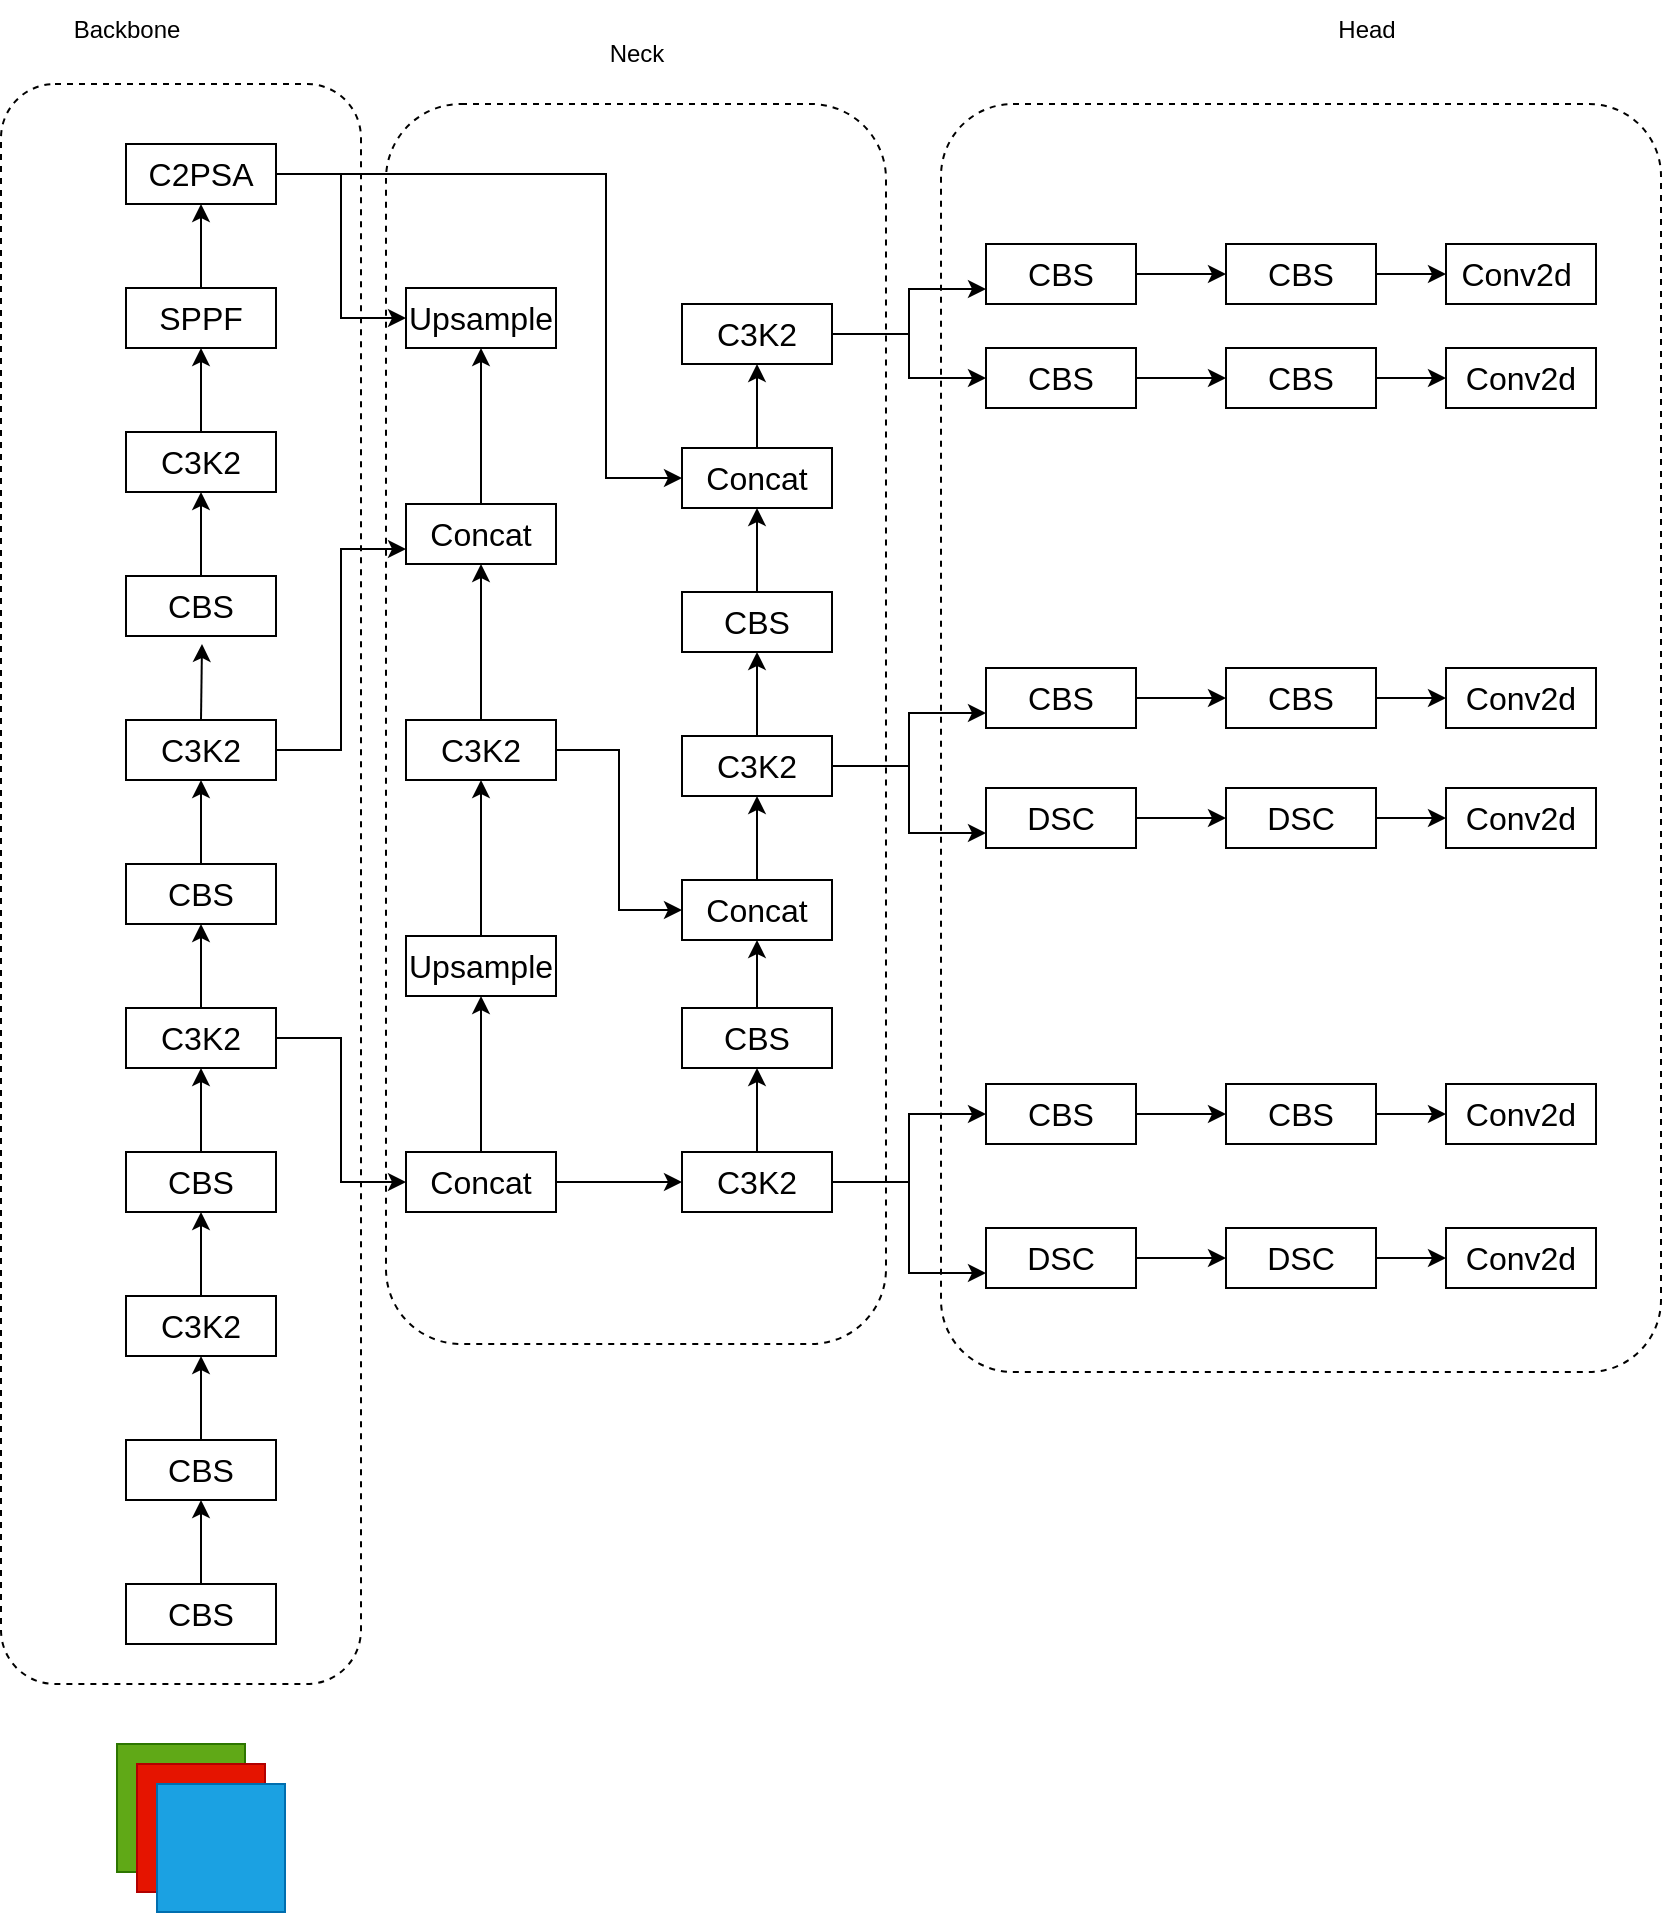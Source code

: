<mxfile version="26.0.16">
  <diagram name="第 1 页" id="ourI1YcCHOoMs6YP5m4L">
    <mxGraphModel dx="867" dy="1391" grid="1" gridSize="10" guides="1" tooltips="1" connect="1" arrows="1" fold="1" page="1" pageScale="1" pageWidth="827" pageHeight="1169" math="0" shadow="0">
      <root>
        <mxCell id="0" />
        <mxCell id="1" parent="0" />
        <mxCell id="wW0475eGNuNr2B9IRAAF-134" value="" style="rounded=1;whiteSpace=wrap;html=1;fillColor=none;dashed=1;arcSize=10;" vertex="1" parent="1">
          <mxGeometry x="487.5" y="220" width="360" height="634" as="geometry" />
        </mxCell>
        <mxCell id="wW0475eGNuNr2B9IRAAF-133" value="" style="rounded=1;whiteSpace=wrap;html=1;fillColor=none;dashed=1;" vertex="1" parent="1">
          <mxGeometry x="210" y="220" width="250" height="620" as="geometry" />
        </mxCell>
        <mxCell id="wW0475eGNuNr2B9IRAAF-23" value="" style="rounded=1;whiteSpace=wrap;html=1;fillColor=none;dashed=1;" vertex="1" parent="1">
          <mxGeometry x="17.5" y="210" width="180" height="800" as="geometry" />
        </mxCell>
        <mxCell id="wW0475eGNuNr2B9IRAAF-55" style="edgeStyle=orthogonalEdgeStyle;rounded=0;orthogonalLoop=1;jettySize=auto;html=1;entryX=0;entryY=0.5;entryDx=0;entryDy=0;" edge="1" parent="1" source="wW0475eGNuNr2B9IRAAF-1" target="wW0475eGNuNr2B9IRAAF-24">
          <mxGeometry relative="1" as="geometry" />
        </mxCell>
        <mxCell id="wW0475eGNuNr2B9IRAAF-56" style="edgeStyle=orthogonalEdgeStyle;rounded=0;orthogonalLoop=1;jettySize=auto;html=1;entryX=0;entryY=0.5;entryDx=0;entryDy=0;" edge="1" parent="1" source="wW0475eGNuNr2B9IRAAF-1" target="wW0475eGNuNr2B9IRAAF-47">
          <mxGeometry relative="1" as="geometry">
            <Array as="points">
              <mxPoint x="320" y="255" />
              <mxPoint x="320" y="407" />
            </Array>
          </mxGeometry>
        </mxCell>
        <mxCell id="wW0475eGNuNr2B9IRAAF-1" value="C2PSA" style="rounded=0;whiteSpace=wrap;html=1;fontSize=16;" vertex="1" parent="1">
          <mxGeometry x="80" y="240" width="75" height="30" as="geometry" />
        </mxCell>
        <mxCell id="wW0475eGNuNr2B9IRAAF-21" value="" style="edgeStyle=orthogonalEdgeStyle;rounded=0;orthogonalLoop=1;jettySize=auto;html=1;" edge="1" parent="1" source="wW0475eGNuNr2B9IRAAF-2" target="wW0475eGNuNr2B9IRAAF-1">
          <mxGeometry relative="1" as="geometry" />
        </mxCell>
        <mxCell id="wW0475eGNuNr2B9IRAAF-2" value="SPPF" style="rounded=0;whiteSpace=wrap;html=1;fontSize=16;" vertex="1" parent="1">
          <mxGeometry x="80" y="312" width="75" height="30" as="geometry" />
        </mxCell>
        <mxCell id="wW0475eGNuNr2B9IRAAF-20" value="" style="edgeStyle=orthogonalEdgeStyle;rounded=0;orthogonalLoop=1;jettySize=auto;html=1;" edge="1" parent="1" source="wW0475eGNuNr2B9IRAAF-3" target="wW0475eGNuNr2B9IRAAF-2">
          <mxGeometry relative="1" as="geometry" />
        </mxCell>
        <mxCell id="wW0475eGNuNr2B9IRAAF-3" value="C3K2" style="rounded=0;whiteSpace=wrap;html=1;fontSize=16;" vertex="1" parent="1">
          <mxGeometry x="80" y="384" width="75" height="30" as="geometry" />
        </mxCell>
        <mxCell id="wW0475eGNuNr2B9IRAAF-19" value="" style="edgeStyle=orthogonalEdgeStyle;rounded=0;orthogonalLoop=1;jettySize=auto;html=1;" edge="1" parent="1" source="wW0475eGNuNr2B9IRAAF-4" target="wW0475eGNuNr2B9IRAAF-3">
          <mxGeometry relative="1" as="geometry" />
        </mxCell>
        <mxCell id="wW0475eGNuNr2B9IRAAF-4" value="CBS" style="rounded=0;whiteSpace=wrap;html=1;fontSize=16;" vertex="1" parent="1">
          <mxGeometry x="80" y="456" width="75" height="30" as="geometry" />
        </mxCell>
        <mxCell id="wW0475eGNuNr2B9IRAAF-18" style="edgeStyle=orthogonalEdgeStyle;rounded=0;orthogonalLoop=1;jettySize=auto;html=1;exitX=0.5;exitY=0;exitDx=0;exitDy=0;" edge="1" parent="1" source="wW0475eGNuNr2B9IRAAF-5">
          <mxGeometry relative="1" as="geometry">
            <mxPoint x="118" y="490" as="targetPoint" />
          </mxGeometry>
        </mxCell>
        <mxCell id="wW0475eGNuNr2B9IRAAF-54" style="edgeStyle=orthogonalEdgeStyle;rounded=0;orthogonalLoop=1;jettySize=auto;html=1;entryX=0;entryY=0.75;entryDx=0;entryDy=0;" edge="1" parent="1" source="wW0475eGNuNr2B9IRAAF-5" target="wW0475eGNuNr2B9IRAAF-26">
          <mxGeometry relative="1" as="geometry" />
        </mxCell>
        <mxCell id="wW0475eGNuNr2B9IRAAF-5" value="C3K2" style="rounded=0;whiteSpace=wrap;html=1;fontSize=16;" vertex="1" parent="1">
          <mxGeometry x="80" y="528" width="75" height="30" as="geometry" />
        </mxCell>
        <mxCell id="wW0475eGNuNr2B9IRAAF-17" style="edgeStyle=orthogonalEdgeStyle;rounded=0;orthogonalLoop=1;jettySize=auto;html=1;exitX=0.5;exitY=0;exitDx=0;exitDy=0;" edge="1" parent="1" source="wW0475eGNuNr2B9IRAAF-6" target="wW0475eGNuNr2B9IRAAF-5">
          <mxGeometry relative="1" as="geometry" />
        </mxCell>
        <mxCell id="wW0475eGNuNr2B9IRAAF-6" value="CBS" style="rounded=0;whiteSpace=wrap;html=1;fontSize=16;" vertex="1" parent="1">
          <mxGeometry x="80" y="600" width="75" height="30" as="geometry" />
        </mxCell>
        <mxCell id="wW0475eGNuNr2B9IRAAF-16" style="edgeStyle=orthogonalEdgeStyle;rounded=0;orthogonalLoop=1;jettySize=auto;html=1;exitX=0.5;exitY=0;exitDx=0;exitDy=0;entryX=0.5;entryY=1;entryDx=0;entryDy=0;" edge="1" parent="1" source="wW0475eGNuNr2B9IRAAF-7" target="wW0475eGNuNr2B9IRAAF-6">
          <mxGeometry relative="1" as="geometry" />
        </mxCell>
        <mxCell id="wW0475eGNuNr2B9IRAAF-53" style="edgeStyle=orthogonalEdgeStyle;rounded=0;orthogonalLoop=1;jettySize=auto;html=1;exitX=1;exitY=0.5;exitDx=0;exitDy=0;entryX=0;entryY=0.5;entryDx=0;entryDy=0;" edge="1" parent="1" source="wW0475eGNuNr2B9IRAAF-7" target="wW0475eGNuNr2B9IRAAF-36">
          <mxGeometry relative="1" as="geometry" />
        </mxCell>
        <mxCell id="wW0475eGNuNr2B9IRAAF-7" value="C3K2" style="rounded=0;whiteSpace=wrap;html=1;fontSize=16;" vertex="1" parent="1">
          <mxGeometry x="80" y="672" width="75" height="30" as="geometry" />
        </mxCell>
        <mxCell id="wW0475eGNuNr2B9IRAAF-15" style="edgeStyle=orthogonalEdgeStyle;rounded=0;orthogonalLoop=1;jettySize=auto;html=1;exitX=0.5;exitY=0;exitDx=0;exitDy=0;entryX=0.5;entryY=1;entryDx=0;entryDy=0;" edge="1" parent="1" source="wW0475eGNuNr2B9IRAAF-8" target="wW0475eGNuNr2B9IRAAF-7">
          <mxGeometry relative="1" as="geometry" />
        </mxCell>
        <mxCell id="wW0475eGNuNr2B9IRAAF-8" value="CBS" style="rounded=0;whiteSpace=wrap;html=1;fontSize=16;" vertex="1" parent="1">
          <mxGeometry x="80" y="744" width="75" height="30" as="geometry" />
        </mxCell>
        <mxCell id="wW0475eGNuNr2B9IRAAF-14" style="edgeStyle=orthogonalEdgeStyle;rounded=0;orthogonalLoop=1;jettySize=auto;html=1;exitX=0.5;exitY=0;exitDx=0;exitDy=0;entryX=0.5;entryY=1;entryDx=0;entryDy=0;" edge="1" parent="1" source="wW0475eGNuNr2B9IRAAF-9" target="wW0475eGNuNr2B9IRAAF-8">
          <mxGeometry relative="1" as="geometry" />
        </mxCell>
        <mxCell id="wW0475eGNuNr2B9IRAAF-9" value="C3K2" style="rounded=0;whiteSpace=wrap;html=1;fontSize=16;" vertex="1" parent="1">
          <mxGeometry x="80" y="816" width="75" height="30" as="geometry" />
        </mxCell>
        <mxCell id="wW0475eGNuNr2B9IRAAF-13" style="edgeStyle=orthogonalEdgeStyle;rounded=0;orthogonalLoop=1;jettySize=auto;html=1;exitX=0.5;exitY=0;exitDx=0;exitDy=0;entryX=0.5;entryY=1;entryDx=0;entryDy=0;" edge="1" parent="1" source="wW0475eGNuNr2B9IRAAF-10" target="wW0475eGNuNr2B9IRAAF-9">
          <mxGeometry relative="1" as="geometry" />
        </mxCell>
        <mxCell id="wW0475eGNuNr2B9IRAAF-10" value="CBS" style="rounded=0;whiteSpace=wrap;html=1;fontSize=16;" vertex="1" parent="1">
          <mxGeometry x="80" y="888" width="75" height="30" as="geometry" />
        </mxCell>
        <mxCell id="wW0475eGNuNr2B9IRAAF-12" style="edgeStyle=orthogonalEdgeStyle;rounded=0;orthogonalLoop=1;jettySize=auto;html=1;exitX=0.5;exitY=0;exitDx=0;exitDy=0;entryX=0.5;entryY=1;entryDx=0;entryDy=0;" edge="1" parent="1" source="wW0475eGNuNr2B9IRAAF-11" target="wW0475eGNuNr2B9IRAAF-10">
          <mxGeometry relative="1" as="geometry" />
        </mxCell>
        <mxCell id="wW0475eGNuNr2B9IRAAF-11" value="CBS" style="rounded=0;whiteSpace=wrap;html=1;fontSize=16;" vertex="1" parent="1">
          <mxGeometry x="80" y="960" width="75" height="30" as="geometry" />
        </mxCell>
        <mxCell id="wW0475eGNuNr2B9IRAAF-24" value="Upsample" style="rounded=0;whiteSpace=wrap;html=1;fontSize=16;" vertex="1" parent="1">
          <mxGeometry x="220" y="312" width="75" height="30" as="geometry" />
        </mxCell>
        <mxCell id="wW0475eGNuNr2B9IRAAF-25" value="" style="edgeStyle=orthogonalEdgeStyle;rounded=0;orthogonalLoop=1;jettySize=auto;html=1;" edge="1" parent="1" source="wW0475eGNuNr2B9IRAAF-26" target="wW0475eGNuNr2B9IRAAF-24">
          <mxGeometry relative="1" as="geometry" />
        </mxCell>
        <mxCell id="wW0475eGNuNr2B9IRAAF-26" value="Concat" style="rounded=0;whiteSpace=wrap;html=1;fontSize=16;" vertex="1" parent="1">
          <mxGeometry x="220" y="420" width="75" height="30" as="geometry" />
        </mxCell>
        <mxCell id="wW0475eGNuNr2B9IRAAF-125" style="edgeStyle=orthogonalEdgeStyle;rounded=0;orthogonalLoop=1;jettySize=auto;html=1;entryX=0.5;entryY=1;entryDx=0;entryDy=0;" edge="1" parent="1" source="wW0475eGNuNr2B9IRAAF-28" target="wW0475eGNuNr2B9IRAAF-30">
          <mxGeometry relative="1" as="geometry" />
        </mxCell>
        <mxCell id="wW0475eGNuNr2B9IRAAF-28" value="CBS" style="rounded=0;whiteSpace=wrap;html=1;fontSize=16;" vertex="1" parent="1">
          <mxGeometry x="358" y="672" width="75" height="30" as="geometry" />
        </mxCell>
        <mxCell id="wW0475eGNuNr2B9IRAAF-120" value="" style="edgeStyle=orthogonalEdgeStyle;rounded=0;orthogonalLoop=1;jettySize=auto;html=1;" edge="1" parent="1" source="wW0475eGNuNr2B9IRAAF-30" target="wW0475eGNuNr2B9IRAAF-51">
          <mxGeometry relative="1" as="geometry" />
        </mxCell>
        <mxCell id="wW0475eGNuNr2B9IRAAF-30" value="Concat" style="rounded=0;whiteSpace=wrap;html=1;fontSize=16;" vertex="1" parent="1">
          <mxGeometry x="358" y="608" width="75" height="30" as="geometry" />
        </mxCell>
        <mxCell id="wW0475eGNuNr2B9IRAAF-31" style="edgeStyle=orthogonalEdgeStyle;rounded=0;orthogonalLoop=1;jettySize=auto;html=1;exitX=0.5;exitY=0;exitDx=0;exitDy=0;entryX=0.5;entryY=1;entryDx=0;entryDy=0;" edge="1" parent="1" source="wW0475eGNuNr2B9IRAAF-32" target="wW0475eGNuNr2B9IRAAF-26">
          <mxGeometry relative="1" as="geometry">
            <mxPoint x="258" y="562" as="targetPoint" />
          </mxGeometry>
        </mxCell>
        <mxCell id="wW0475eGNuNr2B9IRAAF-57" style="edgeStyle=orthogonalEdgeStyle;rounded=0;orthogonalLoop=1;jettySize=auto;html=1;entryX=0;entryY=0.5;entryDx=0;entryDy=0;" edge="1" parent="1" source="wW0475eGNuNr2B9IRAAF-32" target="wW0475eGNuNr2B9IRAAF-30">
          <mxGeometry relative="1" as="geometry" />
        </mxCell>
        <mxCell id="wW0475eGNuNr2B9IRAAF-32" value="C3K2" style="rounded=0;whiteSpace=wrap;html=1;fontSize=16;" vertex="1" parent="1">
          <mxGeometry x="220" y="528" width="75" height="30" as="geometry" />
        </mxCell>
        <mxCell id="wW0475eGNuNr2B9IRAAF-33" style="edgeStyle=orthogonalEdgeStyle;rounded=0;orthogonalLoop=1;jettySize=auto;html=1;exitX=0.5;exitY=0;exitDx=0;exitDy=0;" edge="1" parent="1" source="wW0475eGNuNr2B9IRAAF-34" target="wW0475eGNuNr2B9IRAAF-32">
          <mxGeometry relative="1" as="geometry" />
        </mxCell>
        <mxCell id="wW0475eGNuNr2B9IRAAF-34" value="Upsample" style="rounded=0;whiteSpace=wrap;html=1;fontSize=16;" vertex="1" parent="1">
          <mxGeometry x="220" y="636" width="75" height="30" as="geometry" />
        </mxCell>
        <mxCell id="wW0475eGNuNr2B9IRAAF-35" style="edgeStyle=orthogonalEdgeStyle;rounded=0;orthogonalLoop=1;jettySize=auto;html=1;exitX=0.5;exitY=0;exitDx=0;exitDy=0;entryX=0.5;entryY=1;entryDx=0;entryDy=0;" edge="1" parent="1" source="wW0475eGNuNr2B9IRAAF-36" target="wW0475eGNuNr2B9IRAAF-34">
          <mxGeometry relative="1" as="geometry" />
        </mxCell>
        <mxCell id="wW0475eGNuNr2B9IRAAF-60" style="edgeStyle=orthogonalEdgeStyle;rounded=0;orthogonalLoop=1;jettySize=auto;html=1;entryX=0;entryY=0.5;entryDx=0;entryDy=0;" edge="1" parent="1" source="wW0475eGNuNr2B9IRAAF-36" target="wW0475eGNuNr2B9IRAAF-52">
          <mxGeometry relative="1" as="geometry" />
        </mxCell>
        <mxCell id="wW0475eGNuNr2B9IRAAF-36" value="Concat" style="rounded=0;whiteSpace=wrap;html=1;fontSize=16;" vertex="1" parent="1">
          <mxGeometry x="220" y="744" width="75" height="30" as="geometry" />
        </mxCell>
        <mxCell id="wW0475eGNuNr2B9IRAAF-116" style="edgeStyle=orthogonalEdgeStyle;rounded=0;orthogonalLoop=1;jettySize=auto;html=1;entryX=0;entryY=0.75;entryDx=0;entryDy=0;" edge="1" parent="1" source="wW0475eGNuNr2B9IRAAF-45" target="wW0475eGNuNr2B9IRAAF-61">
          <mxGeometry relative="1" as="geometry" />
        </mxCell>
        <mxCell id="wW0475eGNuNr2B9IRAAF-117" style="edgeStyle=orthogonalEdgeStyle;rounded=0;orthogonalLoop=1;jettySize=auto;html=1;" edge="1" parent="1" source="wW0475eGNuNr2B9IRAAF-45" target="wW0475eGNuNr2B9IRAAF-92">
          <mxGeometry relative="1" as="geometry" />
        </mxCell>
        <mxCell id="wW0475eGNuNr2B9IRAAF-45" value="C3K2" style="rounded=0;whiteSpace=wrap;html=1;fontSize=16;" vertex="1" parent="1">
          <mxGeometry x="358" y="320" width="75" height="30" as="geometry" />
        </mxCell>
        <mxCell id="wW0475eGNuNr2B9IRAAF-46" style="edgeStyle=orthogonalEdgeStyle;rounded=0;orthogonalLoop=1;jettySize=auto;html=1;exitX=0.5;exitY=0;exitDx=0;exitDy=0;entryX=0.5;entryY=1;entryDx=0;entryDy=0;" edge="1" parent="1" source="wW0475eGNuNr2B9IRAAF-47" target="wW0475eGNuNr2B9IRAAF-45">
          <mxGeometry relative="1" as="geometry" />
        </mxCell>
        <mxCell id="wW0475eGNuNr2B9IRAAF-47" value="Concat" style="rounded=0;whiteSpace=wrap;html=1;fontSize=16;" vertex="1" parent="1">
          <mxGeometry x="358" y="392" width="75" height="30" as="geometry" />
        </mxCell>
        <mxCell id="wW0475eGNuNr2B9IRAAF-48" style="edgeStyle=orthogonalEdgeStyle;rounded=0;orthogonalLoop=1;jettySize=auto;html=1;exitX=0.5;exitY=0;exitDx=0;exitDy=0;entryX=0.5;entryY=1;entryDx=0;entryDy=0;" edge="1" parent="1" source="wW0475eGNuNr2B9IRAAF-49" target="wW0475eGNuNr2B9IRAAF-47">
          <mxGeometry relative="1" as="geometry" />
        </mxCell>
        <mxCell id="wW0475eGNuNr2B9IRAAF-49" value="CBS" style="rounded=0;whiteSpace=wrap;html=1;fontSize=16;" vertex="1" parent="1">
          <mxGeometry x="358" y="464" width="75" height="30" as="geometry" />
        </mxCell>
        <mxCell id="wW0475eGNuNr2B9IRAAF-50" style="edgeStyle=orthogonalEdgeStyle;rounded=0;orthogonalLoop=1;jettySize=auto;html=1;exitX=0.5;exitY=0;exitDx=0;exitDy=0;entryX=0.5;entryY=1;entryDx=0;entryDy=0;" edge="1" parent="1" source="wW0475eGNuNr2B9IRAAF-51" target="wW0475eGNuNr2B9IRAAF-49">
          <mxGeometry relative="1" as="geometry" />
        </mxCell>
        <mxCell id="wW0475eGNuNr2B9IRAAF-126" style="edgeStyle=orthogonalEdgeStyle;rounded=0;orthogonalLoop=1;jettySize=auto;html=1;entryX=0;entryY=0.75;entryDx=0;entryDy=0;" edge="1" parent="1" source="wW0475eGNuNr2B9IRAAF-51" target="wW0475eGNuNr2B9IRAAF-97">
          <mxGeometry relative="1" as="geometry" />
        </mxCell>
        <mxCell id="wW0475eGNuNr2B9IRAAF-127" style="edgeStyle=orthogonalEdgeStyle;rounded=0;orthogonalLoop=1;jettySize=auto;html=1;entryX=0;entryY=0.75;entryDx=0;entryDy=0;" edge="1" parent="1" source="wW0475eGNuNr2B9IRAAF-51" target="wW0475eGNuNr2B9IRAAF-102">
          <mxGeometry relative="1" as="geometry" />
        </mxCell>
        <mxCell id="wW0475eGNuNr2B9IRAAF-51" value="C3K2" style="rounded=0;whiteSpace=wrap;html=1;fontSize=16;" vertex="1" parent="1">
          <mxGeometry x="358" y="536" width="75" height="30" as="geometry" />
        </mxCell>
        <mxCell id="wW0475eGNuNr2B9IRAAF-124" style="edgeStyle=orthogonalEdgeStyle;rounded=0;orthogonalLoop=1;jettySize=auto;html=1;entryX=0.5;entryY=1;entryDx=0;entryDy=0;" edge="1" parent="1" source="wW0475eGNuNr2B9IRAAF-52" target="wW0475eGNuNr2B9IRAAF-28">
          <mxGeometry relative="1" as="geometry" />
        </mxCell>
        <mxCell id="wW0475eGNuNr2B9IRAAF-128" style="edgeStyle=orthogonalEdgeStyle;rounded=0;orthogonalLoop=1;jettySize=auto;html=1;entryX=0;entryY=0.5;entryDx=0;entryDy=0;" edge="1" parent="1" source="wW0475eGNuNr2B9IRAAF-52" target="wW0475eGNuNr2B9IRAAF-107">
          <mxGeometry relative="1" as="geometry" />
        </mxCell>
        <mxCell id="wW0475eGNuNr2B9IRAAF-129" style="edgeStyle=orthogonalEdgeStyle;rounded=0;orthogonalLoop=1;jettySize=auto;html=1;entryX=0;entryY=0.75;entryDx=0;entryDy=0;" edge="1" parent="1" source="wW0475eGNuNr2B9IRAAF-52" target="wW0475eGNuNr2B9IRAAF-112">
          <mxGeometry relative="1" as="geometry" />
        </mxCell>
        <mxCell id="wW0475eGNuNr2B9IRAAF-52" value="C3K2" style="rounded=0;whiteSpace=wrap;html=1;fontSize=16;" vertex="1" parent="1">
          <mxGeometry x="358" y="744" width="75" height="30" as="geometry" />
        </mxCell>
        <mxCell id="wW0475eGNuNr2B9IRAAF-64" value="" style="edgeStyle=orthogonalEdgeStyle;rounded=0;orthogonalLoop=1;jettySize=auto;html=1;" edge="1" parent="1" source="wW0475eGNuNr2B9IRAAF-61" target="wW0475eGNuNr2B9IRAAF-63">
          <mxGeometry relative="1" as="geometry" />
        </mxCell>
        <mxCell id="wW0475eGNuNr2B9IRAAF-61" value="CBS" style="rounded=0;whiteSpace=wrap;html=1;fontSize=16;" vertex="1" parent="1">
          <mxGeometry x="510" y="290" width="75" height="30" as="geometry" />
        </mxCell>
        <mxCell id="wW0475eGNuNr2B9IRAAF-62" value="Conv2d&lt;font id=&quot;3&quot; data-immersive-translate-loading-id=&quot;&quot; lang=&quot;zh-CN&quot; translate=&quot;no&quot; class=&quot;notranslate immersive-translate-target-wrapper&quot;&gt;&amp;nbsp; &lt;font class=&quot;immersive-translate-loading-spinner notranslate&quot;&gt;&lt;/font&gt;&lt;/font&gt;" style="rounded=0;whiteSpace=wrap;html=1;fontSize=16;" vertex="1" parent="1">
          <mxGeometry x="740" y="290" width="75" height="30" as="geometry" />
        </mxCell>
        <mxCell id="wW0475eGNuNr2B9IRAAF-65" value="" style="edgeStyle=orthogonalEdgeStyle;rounded=0;orthogonalLoop=1;jettySize=auto;html=1;" edge="1" parent="1" source="wW0475eGNuNr2B9IRAAF-63" target="wW0475eGNuNr2B9IRAAF-62">
          <mxGeometry relative="1" as="geometry" />
        </mxCell>
        <mxCell id="wW0475eGNuNr2B9IRAAF-63" value="CBS" style="rounded=0;whiteSpace=wrap;html=1;fontSize=16;" vertex="1" parent="1">
          <mxGeometry x="630" y="290" width="75" height="30" as="geometry" />
        </mxCell>
        <mxCell id="wW0475eGNuNr2B9IRAAF-91" value="" style="edgeStyle=orthogonalEdgeStyle;rounded=0;orthogonalLoop=1;jettySize=auto;html=1;" edge="1" parent="1" source="wW0475eGNuNr2B9IRAAF-92" target="wW0475eGNuNr2B9IRAAF-95">
          <mxGeometry relative="1" as="geometry" />
        </mxCell>
        <mxCell id="wW0475eGNuNr2B9IRAAF-92" value="CBS" style="rounded=0;whiteSpace=wrap;html=1;fontSize=16;" vertex="1" parent="1">
          <mxGeometry x="510" y="342" width="75" height="30" as="geometry" />
        </mxCell>
        <mxCell id="wW0475eGNuNr2B9IRAAF-93" value="Conv2d" style="rounded=0;whiteSpace=wrap;html=1;fontSize=16;" vertex="1" parent="1">
          <mxGeometry x="740" y="342" width="75" height="30" as="geometry" />
        </mxCell>
        <mxCell id="wW0475eGNuNr2B9IRAAF-94" value="" style="edgeStyle=orthogonalEdgeStyle;rounded=0;orthogonalLoop=1;jettySize=auto;html=1;" edge="1" parent="1" source="wW0475eGNuNr2B9IRAAF-95" target="wW0475eGNuNr2B9IRAAF-93">
          <mxGeometry relative="1" as="geometry" />
        </mxCell>
        <mxCell id="wW0475eGNuNr2B9IRAAF-95" value="CBS" style="rounded=0;whiteSpace=wrap;html=1;fontSize=16;" vertex="1" parent="1">
          <mxGeometry x="630" y="342" width="75" height="30" as="geometry" />
        </mxCell>
        <mxCell id="wW0475eGNuNr2B9IRAAF-96" value="" style="edgeStyle=orthogonalEdgeStyle;rounded=0;orthogonalLoop=1;jettySize=auto;html=1;" edge="1" parent="1" source="wW0475eGNuNr2B9IRAAF-97" target="wW0475eGNuNr2B9IRAAF-100">
          <mxGeometry relative="1" as="geometry" />
        </mxCell>
        <mxCell id="wW0475eGNuNr2B9IRAAF-97" value="CBS" style="rounded=0;whiteSpace=wrap;html=1;fontSize=16;" vertex="1" parent="1">
          <mxGeometry x="510" y="502" width="75" height="30" as="geometry" />
        </mxCell>
        <mxCell id="wW0475eGNuNr2B9IRAAF-98" value="Conv2d" style="rounded=0;whiteSpace=wrap;html=1;fontSize=16;" vertex="1" parent="1">
          <mxGeometry x="740" y="502" width="75" height="30" as="geometry" />
        </mxCell>
        <mxCell id="wW0475eGNuNr2B9IRAAF-99" value="" style="edgeStyle=orthogonalEdgeStyle;rounded=0;orthogonalLoop=1;jettySize=auto;html=1;" edge="1" parent="1" source="wW0475eGNuNr2B9IRAAF-100" target="wW0475eGNuNr2B9IRAAF-98">
          <mxGeometry relative="1" as="geometry" />
        </mxCell>
        <mxCell id="wW0475eGNuNr2B9IRAAF-100" value="CBS" style="rounded=0;whiteSpace=wrap;html=1;fontSize=16;" vertex="1" parent="1">
          <mxGeometry x="630" y="502" width="75" height="30" as="geometry" />
        </mxCell>
        <mxCell id="wW0475eGNuNr2B9IRAAF-101" value="" style="edgeStyle=orthogonalEdgeStyle;rounded=0;orthogonalLoop=1;jettySize=auto;html=1;" edge="1" parent="1" source="wW0475eGNuNr2B9IRAAF-102" target="wW0475eGNuNr2B9IRAAF-105">
          <mxGeometry relative="1" as="geometry" />
        </mxCell>
        <mxCell id="wW0475eGNuNr2B9IRAAF-102" value="DSC" style="rounded=0;whiteSpace=wrap;html=1;fontSize=16;" vertex="1" parent="1">
          <mxGeometry x="510" y="562" width="75" height="30" as="geometry" />
        </mxCell>
        <mxCell id="wW0475eGNuNr2B9IRAAF-103" value="Conv2d" style="rounded=0;whiteSpace=wrap;html=1;fontSize=16;" vertex="1" parent="1">
          <mxGeometry x="740" y="562" width="75" height="30" as="geometry" />
        </mxCell>
        <mxCell id="wW0475eGNuNr2B9IRAAF-104" value="" style="edgeStyle=orthogonalEdgeStyle;rounded=0;orthogonalLoop=1;jettySize=auto;html=1;" edge="1" parent="1" source="wW0475eGNuNr2B9IRAAF-105" target="wW0475eGNuNr2B9IRAAF-103">
          <mxGeometry relative="1" as="geometry" />
        </mxCell>
        <mxCell id="wW0475eGNuNr2B9IRAAF-105" value="DSC" style="rounded=0;whiteSpace=wrap;html=1;fontSize=16;" vertex="1" parent="1">
          <mxGeometry x="630" y="562" width="75" height="30" as="geometry" />
        </mxCell>
        <mxCell id="wW0475eGNuNr2B9IRAAF-106" value="" style="edgeStyle=orthogonalEdgeStyle;rounded=0;orthogonalLoop=1;jettySize=auto;html=1;" edge="1" parent="1" source="wW0475eGNuNr2B9IRAAF-107" target="wW0475eGNuNr2B9IRAAF-110">
          <mxGeometry relative="1" as="geometry" />
        </mxCell>
        <mxCell id="wW0475eGNuNr2B9IRAAF-107" value="CBS" style="rounded=0;whiteSpace=wrap;html=1;fontSize=16;" vertex="1" parent="1">
          <mxGeometry x="510" y="710" width="75" height="30" as="geometry" />
        </mxCell>
        <mxCell id="wW0475eGNuNr2B9IRAAF-108" value="Conv2d" style="rounded=0;whiteSpace=wrap;html=1;fontSize=16;" vertex="1" parent="1">
          <mxGeometry x="740" y="710" width="75" height="30" as="geometry" />
        </mxCell>
        <mxCell id="wW0475eGNuNr2B9IRAAF-109" value="" style="edgeStyle=orthogonalEdgeStyle;rounded=0;orthogonalLoop=1;jettySize=auto;html=1;" edge="1" parent="1" source="wW0475eGNuNr2B9IRAAF-110" target="wW0475eGNuNr2B9IRAAF-108">
          <mxGeometry relative="1" as="geometry" />
        </mxCell>
        <mxCell id="wW0475eGNuNr2B9IRAAF-110" value="CBS" style="rounded=0;whiteSpace=wrap;html=1;fontSize=16;" vertex="1" parent="1">
          <mxGeometry x="630" y="710" width="75" height="30" as="geometry" />
        </mxCell>
        <mxCell id="wW0475eGNuNr2B9IRAAF-111" value="" style="edgeStyle=orthogonalEdgeStyle;rounded=0;orthogonalLoop=1;jettySize=auto;html=1;" edge="1" parent="1" source="wW0475eGNuNr2B9IRAAF-112" target="wW0475eGNuNr2B9IRAAF-115">
          <mxGeometry relative="1" as="geometry" />
        </mxCell>
        <mxCell id="wW0475eGNuNr2B9IRAAF-112" value="DSC" style="rounded=0;whiteSpace=wrap;html=1;fontSize=16;" vertex="1" parent="1">
          <mxGeometry x="510" y="782" width="75" height="30" as="geometry" />
        </mxCell>
        <mxCell id="wW0475eGNuNr2B9IRAAF-113" value="Conv2d" style="rounded=0;whiteSpace=wrap;html=1;fontSize=16;" vertex="1" parent="1">
          <mxGeometry x="740" y="782" width="75" height="30" as="geometry" />
        </mxCell>
        <mxCell id="wW0475eGNuNr2B9IRAAF-114" value="" style="edgeStyle=orthogonalEdgeStyle;rounded=0;orthogonalLoop=1;jettySize=auto;html=1;" edge="1" parent="1" source="wW0475eGNuNr2B9IRAAF-115" target="wW0475eGNuNr2B9IRAAF-113">
          <mxGeometry relative="1" as="geometry" />
        </mxCell>
        <mxCell id="wW0475eGNuNr2B9IRAAF-115" value="DSC" style="rounded=0;whiteSpace=wrap;html=1;fontSize=16;" vertex="1" parent="1">
          <mxGeometry x="630" y="782" width="75" height="30" as="geometry" />
        </mxCell>
        <mxCell id="wW0475eGNuNr2B9IRAAF-130" value="" style="rounded=0;whiteSpace=wrap;html=1;fillColor=#60a917;fontColor=#ffffff;strokeColor=#2D7600;" vertex="1" parent="1">
          <mxGeometry x="75.5" y="1040" width="64" height="64" as="geometry" />
        </mxCell>
        <mxCell id="wW0475eGNuNr2B9IRAAF-131" value="" style="rounded=0;whiteSpace=wrap;html=1;fillColor=#e51400;fontColor=#ffffff;strokeColor=#B20000;" vertex="1" parent="1">
          <mxGeometry x="85.5" y="1050" width="64" height="64" as="geometry" />
        </mxCell>
        <mxCell id="wW0475eGNuNr2B9IRAAF-132" value="" style="rounded=0;whiteSpace=wrap;html=1;fillColor=#1ba1e2;fontColor=#ffffff;strokeColor=#006EAF;" vertex="1" parent="1">
          <mxGeometry x="95.5" y="1060" width="64" height="64" as="geometry" />
        </mxCell>
        <mxCell id="wW0475eGNuNr2B9IRAAF-135" value="Backbone" style="text;html=1;align=center;verticalAlign=middle;resizable=0;points=[];autosize=1;strokeColor=none;fillColor=none;" vertex="1" parent="1">
          <mxGeometry x="40" y="168" width="80" height="30" as="geometry" />
        </mxCell>
        <mxCell id="wW0475eGNuNr2B9IRAAF-136" value="Neck" style="text;html=1;align=center;verticalAlign=middle;resizable=0;points=[];autosize=1;strokeColor=none;fillColor=none;" vertex="1" parent="1">
          <mxGeometry x="310" y="180" width="50" height="30" as="geometry" />
        </mxCell>
        <mxCell id="wW0475eGNuNr2B9IRAAF-137" value="Head" style="text;html=1;align=center;verticalAlign=middle;resizable=0;points=[];autosize=1;strokeColor=none;fillColor=none;" vertex="1" parent="1">
          <mxGeometry x="675" y="168" width="50" height="30" as="geometry" />
        </mxCell>
      </root>
    </mxGraphModel>
  </diagram>
</mxfile>
